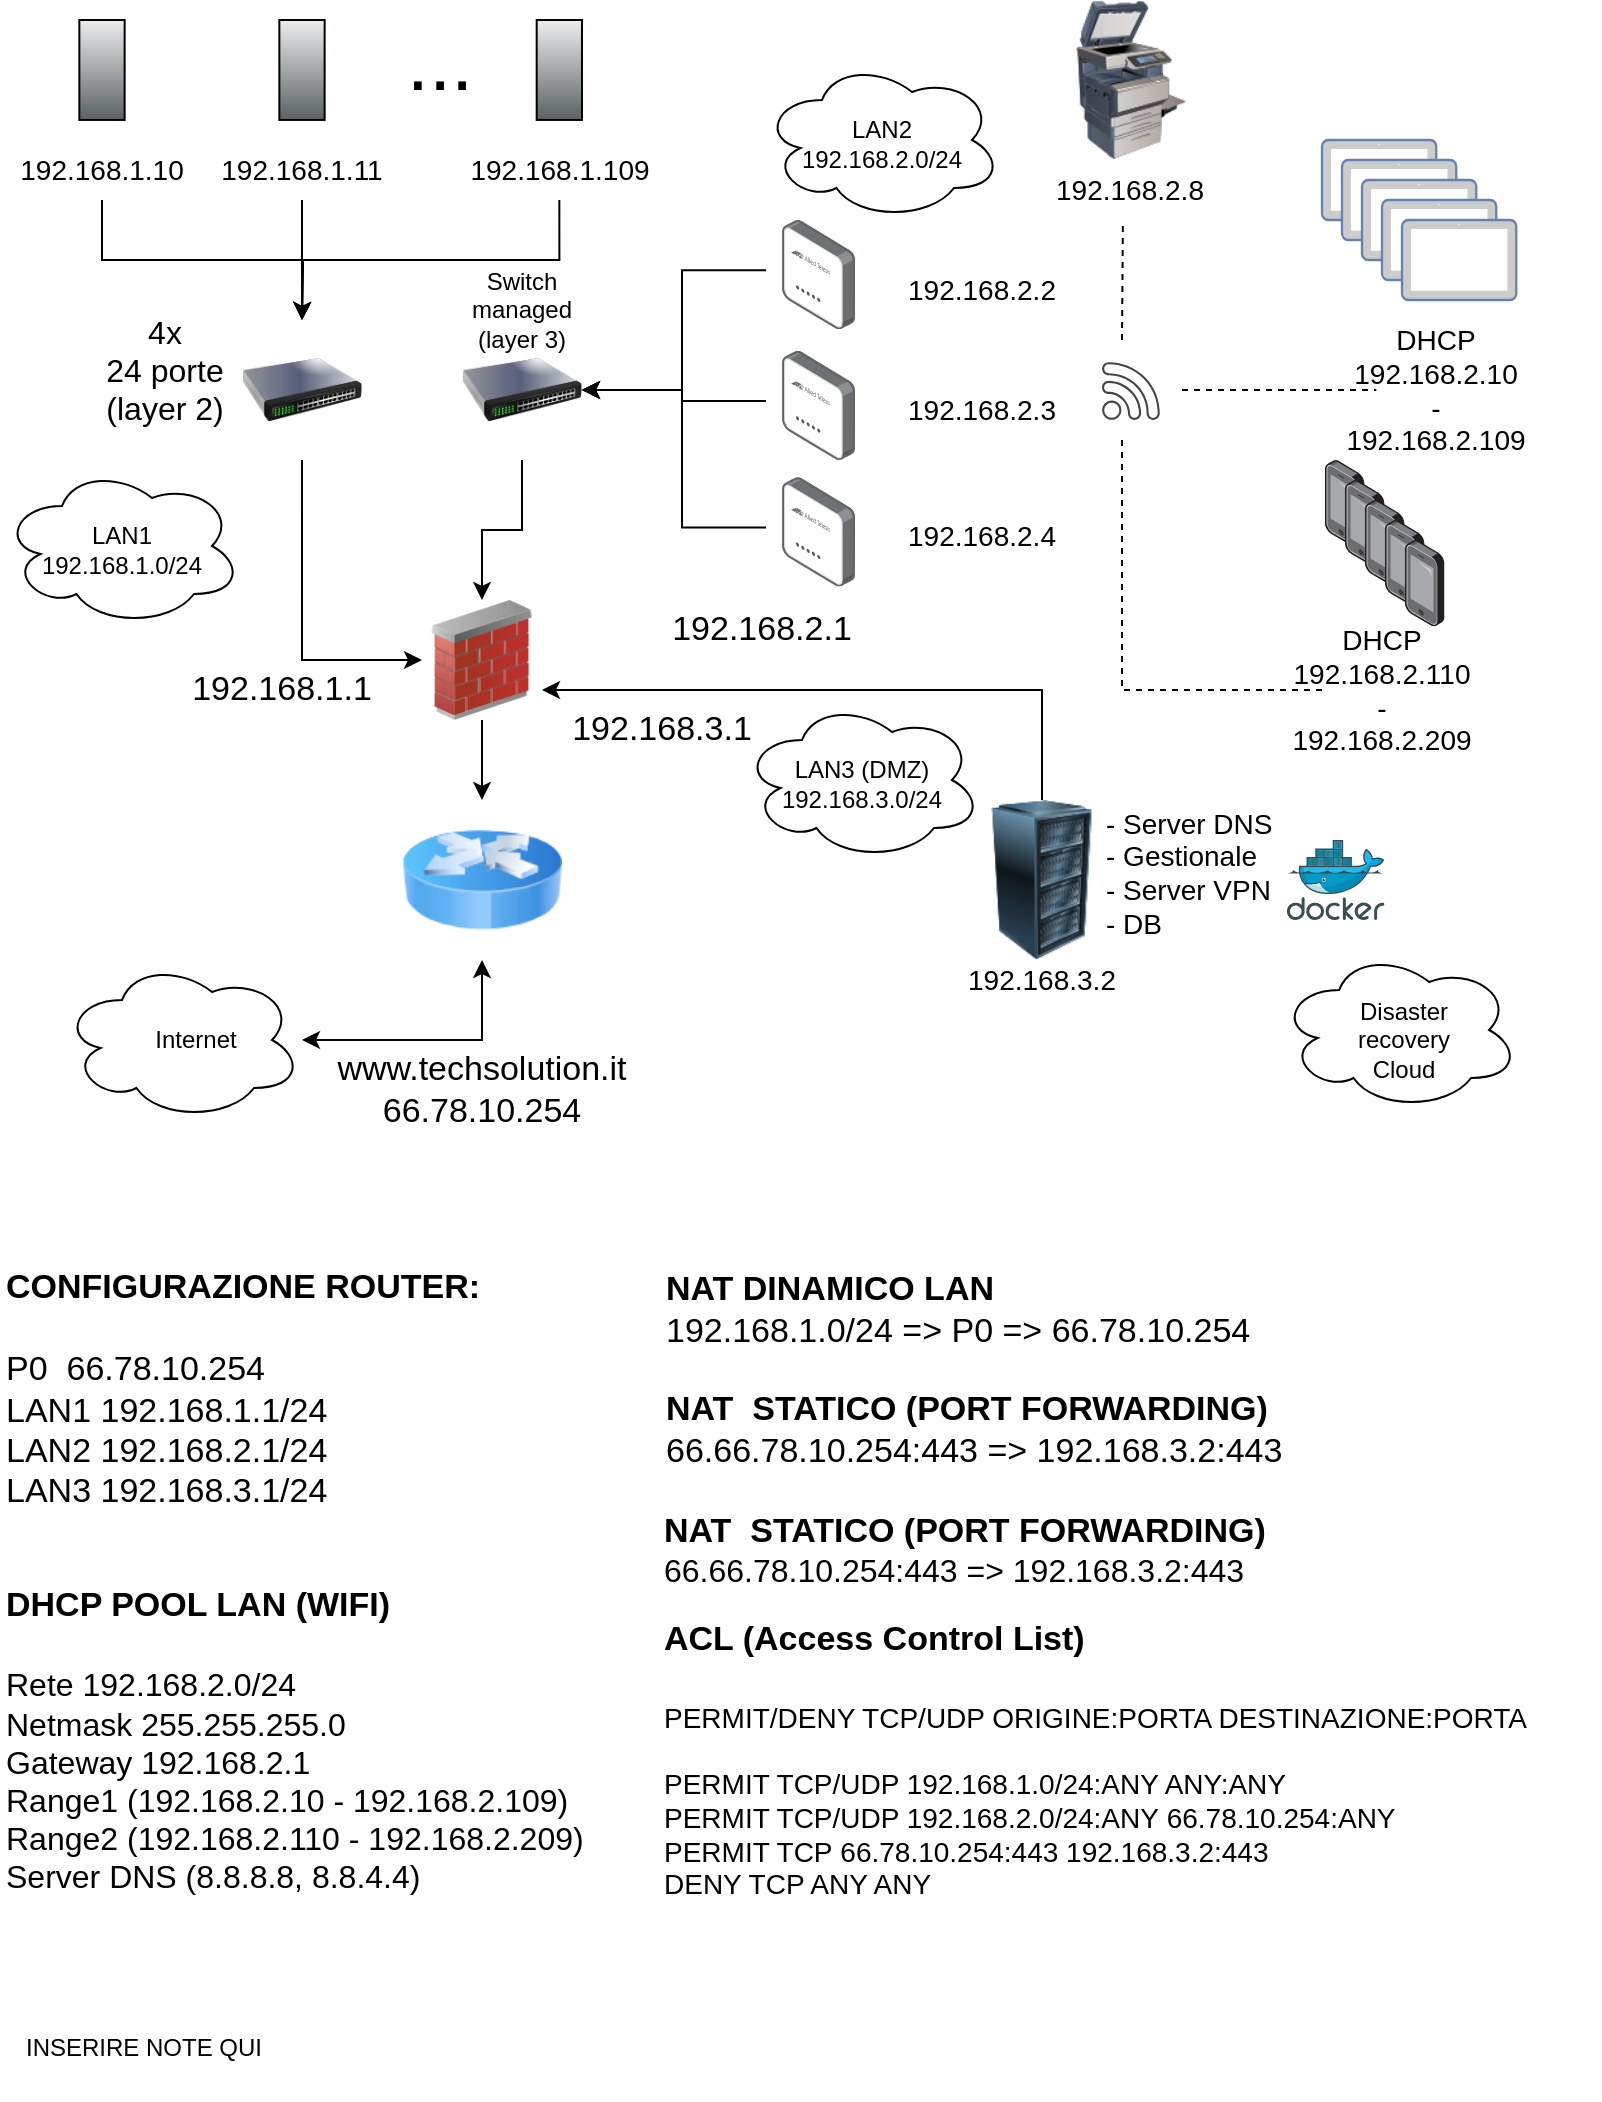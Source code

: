 <mxfile version="26.2.12">
  <diagram name="Pagina-1" id="lDa3sYO7af7ivnISboQP">
    <mxGraphModel dx="1183" dy="627" grid="1" gridSize="10" guides="1" tooltips="1" connect="1" arrows="1" fold="1" page="1" pageScale="1" pageWidth="827" pageHeight="1169" math="0" shadow="0">
      <root>
        <mxCell id="0" />
        <mxCell id="1" parent="0" />
        <mxCell id="AOQJlEqOTlSTGVziujN7-1" value="" style="shape=mxgraph.networks2.icon;aspect=fixed;fillColor=#EDEDED;strokeColor=#000000;gradientColor=#5B6163;network2IconShadow=1;network2bgFillColor=none;network2Icon=mxgraph.networks2.desktop_pc;network2IconXOffset=-0.003;network2IconYOffset=0.0;network2IconW=0.453;network2IconH=1.0;" parent="1" vertex="1">
          <mxGeometry x="48.67" y="40" width="22.65" height="49.975" as="geometry" />
        </mxCell>
        <mxCell id="AOQJlEqOTlSTGVziujN7-2" value="" style="shape=mxgraph.networks2.icon;aspect=fixed;fillColor=#EDEDED;strokeColor=#000000;gradientColor=#5B6163;network2IconShadow=1;network2bgFillColor=none;network2Icon=mxgraph.networks2.desktop_pc;network2IconXOffset=-0.003;network2IconYOffset=0.0;network2IconW=0.453;network2IconH=1.0;" parent="1" vertex="1">
          <mxGeometry x="148.67" y="40" width="22.65" height="49.975" as="geometry" />
        </mxCell>
        <mxCell id="AOQJlEqOTlSTGVziujN7-5" value="&lt;font style=&quot;font-size: 40px;&quot;&gt;...&lt;/font&gt;" style="text;html=1;align=center;verticalAlign=middle;whiteSpace=wrap;rounded=0;" parent="1" vertex="1">
          <mxGeometry x="198.67" y="40" width="60" height="40" as="geometry" />
        </mxCell>
        <mxCell id="AOQJlEqOTlSTGVziujN7-64" style="edgeStyle=orthogonalEdgeStyle;rounded=0;orthogonalLoop=1;jettySize=auto;html=1;exitX=0.5;exitY=1;exitDx=0;exitDy=0;entryX=0;entryY=0.5;entryDx=0;entryDy=0;" parent="1" source="AOQJlEqOTlSTGVziujN7-15" target="AOQJlEqOTlSTGVziujN7-24" edge="1">
          <mxGeometry relative="1" as="geometry">
            <mxPoint x="160" y="290" as="sourcePoint" />
          </mxGeometry>
        </mxCell>
        <mxCell id="AOQJlEqOTlSTGVziujN7-19" style="edgeStyle=orthogonalEdgeStyle;rounded=0;orthogonalLoop=1;jettySize=auto;html=1;exitX=0.5;exitY=1;exitDx=0;exitDy=0;" parent="1" source="AOQJlEqOTlSTGVziujN7-7" edge="1">
          <mxGeometry relative="1" as="geometry">
            <mxPoint x="160" y="190" as="targetPoint" />
          </mxGeometry>
        </mxCell>
        <mxCell id="AOQJlEqOTlSTGVziujN7-7" value="&lt;font style=&quot;font-size: 14px;&quot;&gt;192.168.1.10&lt;/font&gt;" style="text;html=1;align=center;verticalAlign=middle;whiteSpace=wrap;rounded=0;" parent="1" vertex="1">
          <mxGeometry x="30.0" y="100" width="60" height="30" as="geometry" />
        </mxCell>
        <mxCell id="AOQJlEqOTlSTGVziujN7-21" style="edgeStyle=orthogonalEdgeStyle;rounded=0;orthogonalLoop=1;jettySize=auto;html=1;exitX=0.5;exitY=1;exitDx=0;exitDy=0;" parent="1" source="AOQJlEqOTlSTGVziujN7-8" edge="1">
          <mxGeometry relative="1" as="geometry">
            <mxPoint x="160" y="190" as="targetPoint" />
          </mxGeometry>
        </mxCell>
        <mxCell id="AOQJlEqOTlSTGVziujN7-8" value="&lt;font style=&quot;font-size: 14px;&quot;&gt;192.168.1.11&lt;/font&gt;" style="text;html=1;align=center;verticalAlign=middle;whiteSpace=wrap;rounded=0;" parent="1" vertex="1">
          <mxGeometry x="130" y="100" width="60" height="30" as="geometry" />
        </mxCell>
        <mxCell id="AOQJlEqOTlSTGVziujN7-11" value="" style="shape=mxgraph.networks2.icon;aspect=fixed;fillColor=#EDEDED;strokeColor=#000000;gradientColor=#5B6163;network2IconShadow=1;network2bgFillColor=none;network2Icon=mxgraph.networks2.desktop_pc;network2IconXOffset=-0.003;network2IconYOffset=0.0;network2IconW=0.453;network2IconH=1.0;" parent="1" vertex="1">
          <mxGeometry x="277.34" y="40" width="22.65" height="49.975" as="geometry" />
        </mxCell>
        <mxCell id="AOQJlEqOTlSTGVziujN7-20" style="edgeStyle=orthogonalEdgeStyle;rounded=0;orthogonalLoop=1;jettySize=auto;html=1;exitX=0.5;exitY=1;exitDx=0;exitDy=0;" parent="1" source="AOQJlEqOTlSTGVziujN7-12" edge="1">
          <mxGeometry relative="1" as="geometry">
            <mxPoint x="160" y="190" as="targetPoint" />
          </mxGeometry>
        </mxCell>
        <mxCell id="AOQJlEqOTlSTGVziujN7-12" value="&lt;font style=&quot;font-size: 14px;&quot;&gt;192.168.1.109&lt;/font&gt;" style="text;html=1;align=center;verticalAlign=middle;whiteSpace=wrap;rounded=0;" parent="1" vertex="1">
          <mxGeometry x="258.67" y="100" width="60" height="30" as="geometry" />
        </mxCell>
        <mxCell id="AOQJlEqOTlSTGVziujN7-14" value="" style="image;html=1;image=img/lib/clip_art/networking/Router_Icon_128x128.png" parent="1" vertex="1">
          <mxGeometry x="210.0" y="430" width="80" height="80" as="geometry" />
        </mxCell>
        <mxCell id="AOQJlEqOTlSTGVziujN7-15" value="" style="image;html=1;image=img/lib/clip_art/networking/Switch_128x128.png" parent="1" vertex="1">
          <mxGeometry x="129.99" y="190" width="60" height="70" as="geometry" />
        </mxCell>
        <mxCell id="AOQJlEqOTlSTGVziujN7-96" style="edgeStyle=orthogonalEdgeStyle;rounded=0;orthogonalLoop=1;jettySize=auto;html=1;exitX=0.5;exitY=1;exitDx=0;exitDy=0;entryX=0.5;entryY=0;entryDx=0;entryDy=0;" parent="1" source="AOQJlEqOTlSTGVziujN7-24" target="AOQJlEqOTlSTGVziujN7-14" edge="1">
          <mxGeometry relative="1" as="geometry" />
        </mxCell>
        <mxCell id="AOQJlEqOTlSTGVziujN7-24" value="" style="image;html=1;image=img/lib/clip_art/networking/Firewall_02_128x128.png" parent="1" vertex="1">
          <mxGeometry x="220" y="330" width="60" height="60" as="geometry" />
        </mxCell>
        <mxCell id="AOQJlEqOTlSTGVziujN7-25" value="" style="image;html=1;image=img/lib/clip_art/computers/Printer_Commercial_128x128.png" parent="1" vertex="1">
          <mxGeometry x="534.45" y="30.0" width="80" height="80" as="geometry" />
        </mxCell>
        <mxCell id="SUYBajsiQBrYyVGW0Ti7-18" style="edgeStyle=orthogonalEdgeStyle;rounded=0;orthogonalLoop=1;jettySize=auto;html=1;exitX=0;exitY=0.46;exitDx=-8;exitDy=0;exitPerimeter=0;entryX=1;entryY=0.5;entryDx=0;entryDy=0;" edge="1" parent="1" source="AOQJlEqOTlSTGVziujN7-26" target="SUYBajsiQBrYyVGW0Ti7-17">
          <mxGeometry relative="1" as="geometry" />
        </mxCell>
        <mxCell id="AOQJlEqOTlSTGVziujN7-26" value="" style="image;points=[[0,0.46,0,-8,0]];aspect=fixed;html=1;align=center;shadow=0;dashed=0;image=img/lib/allied_telesis/wireless/Access_Point_Indoor.svg;" parent="1" vertex="1">
          <mxGeometry x="400" y="140" width="36.6" height="54.6" as="geometry" />
        </mxCell>
        <mxCell id="AOQJlEqOTlSTGVziujN7-30" value="" style="sketch=0;pointerEvents=1;shadow=0;dashed=0;html=1;strokeColor=none;fillColor=#434445;aspect=fixed;labelPosition=center;verticalLabelPosition=bottom;verticalAlign=top;align=center;outlineConnect=0;shape=mxgraph.vvd.wi_fi;" parent="1" vertex="1">
          <mxGeometry x="560" y="211.1" width="28.9" height="28.9" as="geometry" />
        </mxCell>
        <mxCell id="SUYBajsiQBrYyVGW0Ti7-19" style="edgeStyle=orthogonalEdgeStyle;rounded=0;orthogonalLoop=1;jettySize=auto;html=1;exitX=0;exitY=0.46;exitDx=-8;exitDy=0;exitPerimeter=0;entryX=1;entryY=0.5;entryDx=0;entryDy=0;" edge="1" parent="1" source="AOQJlEqOTlSTGVziujN7-31" target="SUYBajsiQBrYyVGW0Ti7-17">
          <mxGeometry relative="1" as="geometry" />
        </mxCell>
        <mxCell id="AOQJlEqOTlSTGVziujN7-31" value="" style="image;points=[[0,0.46,0,-8,0]];aspect=fixed;html=1;align=center;shadow=0;dashed=0;image=img/lib/allied_telesis/wireless/Access_Point_Indoor.svg;" parent="1" vertex="1">
          <mxGeometry x="400" y="205.4" width="36.6" height="54.6" as="geometry" />
        </mxCell>
        <mxCell id="AOQJlEqOTlSTGVziujN7-38" value="&lt;font style=&quot;font-size: 14px;&quot;&gt;192.168.2.2&lt;/font&gt;" style="text;html=1;align=center;verticalAlign=middle;whiteSpace=wrap;rounded=0;" parent="1" vertex="1">
          <mxGeometry x="460" y="160" width="80" height="30" as="geometry" />
        </mxCell>
        <mxCell id="AOQJlEqOTlSTGVziujN7-39" value="&lt;font style=&quot;font-size: 14px;&quot;&gt;192.168.2.3&lt;/font&gt;" style="text;html=1;align=center;verticalAlign=middle;whiteSpace=wrap;rounded=0;" parent="1" vertex="1">
          <mxGeometry x="460" y="220" width="80" height="30" as="geometry" />
        </mxCell>
        <mxCell id="AOQJlEqOTlSTGVziujN7-41" value="&lt;font style=&quot;font-size: 17px;&quot;&gt;192.168.2&lt;/font&gt;&lt;span style=&quot;font-size: 17px; background-color: transparent; color: light-dark(rgb(0, 0, 0), rgb(255, 255, 255));&quot;&gt;.1&lt;/span&gt;" style="text;html=1;align=center;verticalAlign=middle;whiteSpace=wrap;rounded=0;" parent="1" vertex="1">
          <mxGeometry x="360" y="330" width="60" height="30" as="geometry" />
        </mxCell>
        <mxCell id="AOQJlEqOTlSTGVziujN7-52" value="" style="fontColor=#0066CC;verticalAlign=top;verticalLabelPosition=bottom;labelPosition=center;align=center;html=1;outlineConnect=0;fillColor=#CCCCCC;strokeColor=#6881B3;gradientColor=none;gradientDirection=north;strokeWidth=2;shape=mxgraph.networks.tablet;" parent="1" vertex="1">
          <mxGeometry x="670" y="100" width="57.14" height="40" as="geometry" />
        </mxCell>
        <mxCell id="AOQJlEqOTlSTGVziujN7-57" value="&lt;font style=&quot;font-size: 14px;&quot;&gt;192.168.2.8&lt;/font&gt;" style="text;html=1;align=center;verticalAlign=middle;whiteSpace=wrap;rounded=0;" parent="1" vertex="1">
          <mxGeometry x="544.45" y="110" width="60" height="30" as="geometry" />
        </mxCell>
        <mxCell id="AOQJlEqOTlSTGVziujN7-58" value="&lt;span style=&quot;font-size: 14px;&quot;&gt;DHCP&lt;/span&gt;&lt;div&gt;&lt;span style=&quot;font-size: 14px;&quot;&gt;192.168.2.10&lt;/span&gt;&lt;/div&gt;&lt;div&gt;&lt;span style=&quot;font-size: 14px;&quot;&gt;-&lt;/span&gt;&lt;/div&gt;&lt;div&gt;&lt;span style=&quot;font-size: 14px;&quot;&gt;192.168.2.109&lt;/span&gt;&lt;/div&gt;" style="text;html=1;align=center;verticalAlign=middle;whiteSpace=wrap;rounded=0;" parent="1" vertex="1">
          <mxGeometry x="697.14" y="210" width="60" height="30" as="geometry" />
        </mxCell>
        <mxCell id="AOQJlEqOTlSTGVziujN7-95" style="edgeStyle=orthogonalEdgeStyle;rounded=0;orthogonalLoop=1;jettySize=auto;html=1;exitX=0.5;exitY=0;exitDx=0;exitDy=0;entryX=1;entryY=0.75;entryDx=0;entryDy=0;" parent="1" source="AOQJlEqOTlSTGVziujN7-59" target="AOQJlEqOTlSTGVziujN7-24" edge="1">
          <mxGeometry relative="1" as="geometry" />
        </mxCell>
        <mxCell id="AOQJlEqOTlSTGVziujN7-59" value="" style="image;html=1;image=img/lib/clip_art/computers/Server_Rack_128x128.png" parent="1" vertex="1">
          <mxGeometry x="490" y="430" width="80" height="80" as="geometry" />
        </mxCell>
        <mxCell id="AOQJlEqOTlSTGVziujN7-61" value="&lt;font style=&quot;font-size: 17px;&quot;&gt;192.168.3&lt;/font&gt;&lt;span style=&quot;font-size: 17px; background-color: transparent; color: light-dark(rgb(0, 0, 0), rgb(255, 255, 255));&quot;&gt;.1&lt;/span&gt;" style="text;html=1;align=center;verticalAlign=middle;whiteSpace=wrap;rounded=0;" parent="1" vertex="1">
          <mxGeometry x="310" y="380" width="60" height="30" as="geometry" />
        </mxCell>
        <mxCell id="AOQJlEqOTlSTGVziujN7-68" value="&lt;span style=&quot;font-size: 14px;&quot;&gt;DHCP&lt;/span&gt;&lt;div&gt;&lt;span style=&quot;font-size: 14px;&quot;&gt;192.168.2.110&lt;/span&gt;&lt;/div&gt;&lt;div&gt;&lt;span style=&quot;font-size: 14px;&quot;&gt;-&lt;/span&gt;&lt;/div&gt;&lt;div&gt;&lt;span style=&quot;font-size: 14px;&quot;&gt;192.168.2.209&lt;/span&gt;&lt;/div&gt;" style="text;html=1;align=center;verticalAlign=middle;whiteSpace=wrap;rounded=0;" parent="1" vertex="1">
          <mxGeometry x="670" y="360" width="60" height="30" as="geometry" />
        </mxCell>
        <mxCell id="AOQJlEqOTlSTGVziujN7-70" value="" style="endArrow=none;dashed=1;html=1;rounded=0;entryX=0.5;entryY=1;entryDx=0;entryDy=0;" parent="1" edge="1">
          <mxGeometry width="50" height="50" relative="1" as="geometry">
            <mxPoint x="570" y="200" as="sourcePoint" />
            <mxPoint x="570.45" y="140" as="targetPoint" />
          </mxGeometry>
        </mxCell>
        <mxCell id="AOQJlEqOTlSTGVziujN7-71" value="" style="endArrow=none;dashed=1;html=1;rounded=0;entryX=0;entryY=0.5;entryDx=0;entryDy=0;" parent="1" target="AOQJlEqOTlSTGVziujN7-58" edge="1">
          <mxGeometry width="50" height="50" relative="1" as="geometry">
            <mxPoint x="600" y="225" as="sourcePoint" />
            <mxPoint x="584" y="150" as="targetPoint" />
          </mxGeometry>
        </mxCell>
        <mxCell id="AOQJlEqOTlSTGVziujN7-72" value="" style="endArrow=none;dashed=1;html=1;rounded=0;exitX=0;exitY=0.5;exitDx=0;exitDy=0;" parent="1" source="AOQJlEqOTlSTGVziujN7-68" edge="1">
          <mxGeometry width="50" height="50" relative="1" as="geometry">
            <mxPoint x="594" y="220" as="sourcePoint" />
            <mxPoint x="570" y="250" as="targetPoint" />
            <Array as="points">
              <mxPoint x="570" y="375" />
            </Array>
          </mxGeometry>
        </mxCell>
        <mxCell id="AOQJlEqOTlSTGVziujN7-77" value="" style="fontColor=#0066CC;verticalAlign=top;verticalLabelPosition=bottom;labelPosition=center;align=center;html=1;outlineConnect=0;fillColor=#CCCCCC;strokeColor=#6881B3;gradientColor=none;gradientDirection=north;strokeWidth=2;shape=mxgraph.networks.tablet;" parent="1" vertex="1">
          <mxGeometry x="680" y="110" width="57.14" height="40" as="geometry" />
        </mxCell>
        <mxCell id="AOQJlEqOTlSTGVziujN7-78" value="" style="fontColor=#0066CC;verticalAlign=top;verticalLabelPosition=bottom;labelPosition=center;align=center;html=1;outlineConnect=0;fillColor=#CCCCCC;strokeColor=#6881B3;gradientColor=none;gradientDirection=north;strokeWidth=2;shape=mxgraph.networks.tablet;" parent="1" vertex="1">
          <mxGeometry x="690" y="120" width="57.14" height="40" as="geometry" />
        </mxCell>
        <mxCell id="AOQJlEqOTlSTGVziujN7-79" value="" style="fontColor=#0066CC;verticalAlign=top;verticalLabelPosition=bottom;labelPosition=center;align=center;html=1;outlineConnect=0;fillColor=#CCCCCC;strokeColor=#6881B3;gradientColor=none;gradientDirection=north;strokeWidth=2;shape=mxgraph.networks.tablet;" parent="1" vertex="1">
          <mxGeometry x="700" y="130" width="57.14" height="40" as="geometry" />
        </mxCell>
        <mxCell id="AOQJlEqOTlSTGVziujN7-80" value="" style="fontColor=#0066CC;verticalAlign=top;verticalLabelPosition=bottom;labelPosition=center;align=center;html=1;outlineConnect=0;fillColor=#CCCCCC;strokeColor=#6881B3;gradientColor=none;gradientDirection=north;strokeWidth=2;shape=mxgraph.networks.tablet;" parent="1" vertex="1">
          <mxGeometry x="710" y="140" width="57.14" height="40" as="geometry" />
        </mxCell>
        <mxCell id="AOQJlEqOTlSTGVziujN7-86" value="" style="image;points=[];aspect=fixed;html=1;align=center;shadow=0;dashed=0;image=img/lib/allied_telesis/computer_and_terminals/Smartphone.svg;movable=1;resizable=1;rotatable=1;deletable=1;editable=1;locked=0;connectable=1;" parent="1" vertex="1">
          <mxGeometry x="671.43" y="260" width="19.8" height="43.2" as="geometry" />
        </mxCell>
        <mxCell id="AOQJlEqOTlSTGVziujN7-89" value="" style="image;points=[];aspect=fixed;html=1;align=center;shadow=0;dashed=0;image=img/lib/allied_telesis/computer_and_terminals/Smartphone.svg;movable=1;resizable=1;rotatable=1;deletable=1;editable=1;locked=0;connectable=1;" parent="1" vertex="1">
          <mxGeometry x="681.43" y="270" width="19.8" height="43.2" as="geometry" />
        </mxCell>
        <mxCell id="AOQJlEqOTlSTGVziujN7-90" value="" style="image;points=[];aspect=fixed;html=1;align=center;shadow=0;dashed=0;image=img/lib/allied_telesis/computer_and_terminals/Smartphone.svg;movable=1;resizable=1;rotatable=1;deletable=1;editable=1;locked=0;connectable=1;" parent="1" vertex="1">
          <mxGeometry x="691.43" y="280" width="19.8" height="43.2" as="geometry" />
        </mxCell>
        <mxCell id="AOQJlEqOTlSTGVziujN7-91" value="" style="image;points=[];aspect=fixed;html=1;align=center;shadow=0;dashed=0;image=img/lib/allied_telesis/computer_and_terminals/Smartphone.svg;movable=1;resizable=1;rotatable=1;deletable=1;editable=1;locked=0;connectable=1;" parent="1" vertex="1">
          <mxGeometry x="701.43" y="290" width="19.8" height="43.2" as="geometry" />
        </mxCell>
        <mxCell id="AOQJlEqOTlSTGVziujN7-92" value="" style="image;points=[];aspect=fixed;html=1;align=center;shadow=0;dashed=0;image=img/lib/allied_telesis/computer_and_terminals/Smartphone.svg;movable=1;resizable=1;rotatable=1;deletable=1;editable=1;locked=0;connectable=1;" parent="1" vertex="1">
          <mxGeometry x="711.43" y="300" width="19.8" height="43.2" as="geometry" />
        </mxCell>
        <mxCell id="AOQJlEqOTlSTGVziujN7-98" value="" style="image;sketch=0;aspect=fixed;html=1;points=[];align=center;fontSize=12;image=img/lib/mscae/Docker.svg;" parent="1" vertex="1">
          <mxGeometry x="652.45" y="450" width="48.78" height="40" as="geometry" />
        </mxCell>
        <mxCell id="AOQJlEqOTlSTGVziujN7-101" value="&lt;span style=&quot;font-size: 14px;&quot;&gt;- Server DNS&lt;/span&gt;&lt;div&gt;&lt;span style=&quot;font-size: 14px;&quot;&gt;- Gestionale&lt;/span&gt;&lt;/div&gt;&lt;div&gt;&lt;span style=&quot;font-size: 14px;&quot;&gt;- Server VPN&lt;/span&gt;&lt;/div&gt;&lt;div&gt;&lt;span style=&quot;font-size: 14px;&quot;&gt;- DB&lt;/span&gt;&lt;/div&gt;&lt;div&gt;&lt;span style=&quot;font-size: 14px;&quot;&gt;&lt;br&gt;&lt;/span&gt;&lt;/div&gt;" style="text;html=1;align=left;verticalAlign=middle;whiteSpace=wrap;rounded=0;" parent="1" vertex="1">
          <mxGeometry x="560" y="460" width="90" height="30" as="geometry" />
        </mxCell>
        <mxCell id="AOQJlEqOTlSTGVziujN7-103" value="" style="ellipse;shape=cloud;whiteSpace=wrap;html=1;" parent="1" vertex="1">
          <mxGeometry x="40" y="510" width="120" height="80" as="geometry" />
        </mxCell>
        <mxCell id="AOQJlEqOTlSTGVziujN7-104" value="Internet" style="text;html=1;align=center;verticalAlign=middle;whiteSpace=wrap;rounded=0;" parent="1" vertex="1">
          <mxGeometry x="77.35" y="535" width="60" height="30" as="geometry" />
        </mxCell>
        <mxCell id="AOQJlEqOTlSTGVziujN7-108" value="" style="endArrow=classic;startArrow=classic;html=1;rounded=0;entryX=0.5;entryY=1;entryDx=0;entryDy=0;" parent="1" source="AOQJlEqOTlSTGVziujN7-103" target="AOQJlEqOTlSTGVziujN7-14" edge="1">
          <mxGeometry width="50" height="50" relative="1" as="geometry">
            <mxPoint x="230" y="570" as="sourcePoint" />
            <mxPoint x="280" y="520" as="targetPoint" />
            <Array as="points">
              <mxPoint x="250" y="550" />
            </Array>
          </mxGeometry>
        </mxCell>
        <mxCell id="AOQJlEqOTlSTGVziujN7-109" value="&lt;div&gt;&lt;span style=&quot;font-size: 17px;&quot;&gt;www.techsolution.it&lt;/span&gt;&lt;/div&gt;&lt;span style=&quot;font-size: 17px;&quot;&gt;66.78.10.254&lt;/span&gt;" style="text;html=1;align=center;verticalAlign=middle;whiteSpace=wrap;rounded=0;" parent="1" vertex="1">
          <mxGeometry x="220" y="560" width="60" height="30" as="geometry" />
        </mxCell>
        <mxCell id="AOQJlEqOTlSTGVziujN7-110" value="&lt;span style=&quot;font-size: 17px;&quot;&gt;&lt;b&gt;CONFIGURAZIONE ROUTER:&lt;/b&gt;&lt;/span&gt;&lt;div&gt;&lt;span style=&quot;font-size: 17px;&quot;&gt;&lt;br&gt;&lt;/span&gt;&lt;/div&gt;&lt;div style=&quot;&quot;&gt;&lt;span style=&quot;font-size: 17px;&quot;&gt;P0&amp;nbsp; 66.78.10.254&lt;/span&gt;&lt;/div&gt;&lt;div style=&quot;&quot;&gt;&lt;span style=&quot;font-size: 17px;&quot;&gt;LAN1 192.168.1.1/24&amp;nbsp;&lt;/span&gt;&lt;/div&gt;&lt;div style=&quot;&quot;&gt;&lt;span style=&quot;font-size: 17px;&quot;&gt;LAN2 192.168.2.1/24&lt;/span&gt;&lt;/div&gt;&lt;div style=&quot;&quot;&gt;&lt;span style=&quot;font-size: 17px;&quot;&gt;LAN3 192.168.3.1/24&lt;/span&gt;&lt;/div&gt;" style="text;html=1;align=left;verticalAlign=middle;whiteSpace=wrap;rounded=0;" parent="1" vertex="1">
          <mxGeometry x="10" y="650" width="240" height="150" as="geometry" />
        </mxCell>
        <mxCell id="AOQJlEqOTlSTGVziujN7-111" value="&lt;span style=&quot;font-size: 17px;&quot;&gt;&lt;b&gt;DHCP POOL LAN (WIFI)&lt;/b&gt;&lt;/span&gt;&lt;br&gt;&lt;div&gt;&lt;span style=&quot;font-size: 17px;&quot;&gt;&lt;br&gt;&lt;/span&gt;&lt;/div&gt;&lt;div style=&quot;&quot;&gt;&lt;font style=&quot;font-size: 16px;&quot;&gt;Rete 192.168.2.0/24&lt;/font&gt;&lt;/div&gt;&lt;div style=&quot;&quot;&gt;&lt;font style=&quot;font-size: 16px;&quot;&gt;Netmask 255.255.255.0&lt;/font&gt;&lt;/div&gt;&lt;div style=&quot;&quot;&gt;&lt;font style=&quot;font-size: 16px;&quot;&gt;Gateway 192.168.2.1&lt;/font&gt;&lt;/div&gt;&lt;div style=&quot;&quot;&gt;&lt;font style=&quot;font-size: 16px;&quot;&gt;Range1 (192.168.2.10 - 192.168.2.109)&lt;/font&gt;&lt;/div&gt;&lt;div style=&quot;&quot;&gt;&lt;font style=&quot;font-size: 16px;&quot;&gt;Range2 (192.168.2.110 - 192.168.2.209)&lt;/font&gt;&lt;/div&gt;&lt;div style=&quot;&quot;&gt;&lt;font style=&quot;font-size: 16px;&quot;&gt;Server DNS (8.8.8.8, 8.8.4.4)&lt;/font&gt;&lt;/div&gt;" style="text;html=1;align=left;verticalAlign=middle;whiteSpace=wrap;rounded=0;" parent="1" vertex="1">
          <mxGeometry x="10" y="770" width="380" height="260" as="geometry" />
        </mxCell>
        <mxCell id="AOQJlEqOTlSTGVziujN7-112" value="&lt;font style=&quot;font-size: 17px;&quot;&gt;192.168.1&lt;/font&gt;&lt;span style=&quot;font-size: 17px; background-color: transparent; color: light-dark(rgb(0, 0, 0), rgb(255, 255, 255));&quot;&gt;.1&lt;/span&gt;" style="text;html=1;align=center;verticalAlign=middle;whiteSpace=wrap;rounded=0;" parent="1" vertex="1">
          <mxGeometry x="120" y="360" width="60" height="30" as="geometry" />
        </mxCell>
        <mxCell id="AOQJlEqOTlSTGVziujN7-113" value="&lt;font style=&quot;font-size: 16px;&quot;&gt;4x&lt;br&gt;24 porte&lt;/font&gt;&lt;div&gt;&lt;font style=&quot;font-size: 16px;&quot;&gt;(layer 2)&lt;/font&gt;&lt;/div&gt;" style="text;html=1;align=center;verticalAlign=middle;whiteSpace=wrap;rounded=0;" parent="1" vertex="1">
          <mxGeometry x="30.0" y="200" width="122.66" height="30" as="geometry" />
        </mxCell>
        <mxCell id="SUYBajsiQBrYyVGW0Ti7-1" value="" style="ellipse;shape=cloud;whiteSpace=wrap;html=1;" vertex="1" parent="1">
          <mxGeometry x="10" y="263" width="120" height="80" as="geometry" />
        </mxCell>
        <mxCell id="SUYBajsiQBrYyVGW0Ti7-2" value="LAN1&lt;div&gt;192.168.1.0/24&lt;/div&gt;" style="text;html=1;align=center;verticalAlign=middle;whiteSpace=wrap;rounded=0;" vertex="1" parent="1">
          <mxGeometry x="20" y="290" width="100" height="30" as="geometry" />
        </mxCell>
        <mxCell id="SUYBajsiQBrYyVGW0Ti7-4" value="" style="ellipse;shape=cloud;whiteSpace=wrap;html=1;" vertex="1" parent="1">
          <mxGeometry x="390" y="60" width="120" height="80" as="geometry" />
        </mxCell>
        <mxCell id="SUYBajsiQBrYyVGW0Ti7-5" value="LAN2&lt;div&gt;192.168.2.0/24&lt;/div&gt;" style="text;html=1;align=center;verticalAlign=middle;whiteSpace=wrap;rounded=0;" vertex="1" parent="1">
          <mxGeometry x="400" y="87" width="100" height="30" as="geometry" />
        </mxCell>
        <mxCell id="SUYBajsiQBrYyVGW0Ti7-6" value="" style="ellipse;shape=cloud;whiteSpace=wrap;html=1;" vertex="1" parent="1">
          <mxGeometry x="380" y="380" width="120" height="80" as="geometry" />
        </mxCell>
        <mxCell id="SUYBajsiQBrYyVGW0Ti7-7" value="LAN3 (DMZ)&lt;div&gt;192.168.3.0/24&lt;/div&gt;" style="text;html=1;align=center;verticalAlign=middle;whiteSpace=wrap;rounded=0;" vertex="1" parent="1">
          <mxGeometry x="390" y="407" width="100" height="30" as="geometry" />
        </mxCell>
        <mxCell id="SUYBajsiQBrYyVGW0Ti7-10" value="&lt;span style=&quot;font-size: 17px;&quot;&gt;&lt;b&gt;NAT DINAMICO LAN&lt;/b&gt;&lt;/span&gt;&lt;div&gt;&lt;span style=&quot;background-color: transparent; color: light-dark(rgb(0, 0, 0), rgb(255, 255, 255)); font-size: 17px;&quot;&gt;192.168.1.0/24 =&amp;gt; P0 =&amp;gt;&amp;nbsp;&lt;/span&gt;&lt;span style=&quot;background-color: transparent; color: light-dark(rgb(0, 0, 0), rgb(255, 255, 255)); font-size: 17px; text-align: center;&quot;&gt;66.78.10.254&lt;/span&gt;&lt;/div&gt;" style="text;html=1;align=left;verticalAlign=middle;whiteSpace=wrap;rounded=0;" vertex="1" parent="1">
          <mxGeometry x="340" y="610" width="350" height="150" as="geometry" />
        </mxCell>
        <mxCell id="SUYBajsiQBrYyVGW0Ti7-12" value="Switch&lt;br&gt;managed&lt;br&gt;(layer 3)" style="text;html=1;align=center;verticalAlign=middle;whiteSpace=wrap;rounded=0;" vertex="1" parent="1">
          <mxGeometry x="214.99" y="170" width="110" height="30" as="geometry" />
        </mxCell>
        <mxCell id="SUYBajsiQBrYyVGW0Ti7-16" style="edgeStyle=orthogonalEdgeStyle;rounded=0;orthogonalLoop=1;jettySize=auto;html=1;exitX=0;exitY=0.46;exitDx=-8;exitDy=0;exitPerimeter=0;entryX=1;entryY=0.5;entryDx=0;entryDy=0;" edge="1" parent="1" source="SUYBajsiQBrYyVGW0Ti7-13" target="SUYBajsiQBrYyVGW0Ti7-17">
          <mxGeometry relative="1" as="geometry" />
        </mxCell>
        <mxCell id="SUYBajsiQBrYyVGW0Ti7-13" value="" style="image;points=[[0,0.46,0,-8,0]];aspect=fixed;html=1;align=center;shadow=0;dashed=0;image=img/lib/allied_telesis/wireless/Access_Point_Indoor.svg;" vertex="1" parent="1">
          <mxGeometry x="400" y="268.6" width="36.6" height="54.6" as="geometry" />
        </mxCell>
        <mxCell id="SUYBajsiQBrYyVGW0Ti7-14" value="&lt;font style=&quot;font-size: 14px;&quot;&gt;192.168.2.4&lt;/font&gt;" style="text;html=1;align=center;verticalAlign=middle;whiteSpace=wrap;rounded=0;" vertex="1" parent="1">
          <mxGeometry x="460" y="283.2" width="80" height="30" as="geometry" />
        </mxCell>
        <mxCell id="SUYBajsiQBrYyVGW0Ti7-20" style="edgeStyle=orthogonalEdgeStyle;rounded=0;orthogonalLoop=1;jettySize=auto;html=1;exitX=0.5;exitY=1;exitDx=0;exitDy=0;entryX=0.5;entryY=0;entryDx=0;entryDy=0;" edge="1" parent="1" source="SUYBajsiQBrYyVGW0Ti7-17" target="AOQJlEqOTlSTGVziujN7-24">
          <mxGeometry relative="1" as="geometry" />
        </mxCell>
        <mxCell id="SUYBajsiQBrYyVGW0Ti7-17" value="" style="image;html=1;image=img/lib/clip_art/networking/Switch_128x128.png" vertex="1" parent="1">
          <mxGeometry x="239.99" y="190" width="60" height="70" as="geometry" />
        </mxCell>
        <mxCell id="SUYBajsiQBrYyVGW0Ti7-21" value="&lt;span style=&quot;font-size: 17px;&quot;&gt;&lt;b&gt;NAT&amp;nbsp; STATICO (PORT FORWARDING)&lt;/b&gt;&lt;/span&gt;&lt;div&gt;&lt;span style=&quot;background-color: transparent; color: light-dark(rgb(0, 0, 0), rgb(255, 255, 255)); font-size: 17px;&quot;&gt;66.&lt;/span&gt;&lt;span style=&quot;background-color: transparent; color: light-dark(rgb(0, 0, 0), rgb(255, 255, 255)); font-size: 17px; text-align: center;&quot;&gt;66.78.10.254:443 =&amp;gt; 192.168.3.2:443&lt;/span&gt;&lt;/div&gt;" style="text;html=1;align=left;verticalAlign=middle;whiteSpace=wrap;rounded=0;" vertex="1" parent="1">
          <mxGeometry x="340" y="670" width="380" height="150" as="geometry" />
        </mxCell>
        <mxCell id="SUYBajsiQBrYyVGW0Ti7-22" value="&lt;font style=&quot;font-size: 14px;&quot;&gt;192.168.3.2&lt;/font&gt;" style="text;html=1;align=center;verticalAlign=middle;whiteSpace=wrap;rounded=0;" vertex="1" parent="1">
          <mxGeometry x="490" y="505.0" width="80" height="30" as="geometry" />
        </mxCell>
        <mxCell id="SUYBajsiQBrYyVGW0Ti7-23" value="&lt;span style=&quot;font-size: 17px;&quot;&gt;&lt;b&gt;NAT&amp;nbsp; STATICO (PORT FORWARDING)&lt;/b&gt;&lt;/span&gt;&lt;div&gt;&lt;font style=&quot;font-size: 16px;&quot;&gt;&lt;span style=&quot;background-color: transparent; color: light-dark(rgb(0, 0, 0), rgb(255, 255, 255));&quot;&gt;66.&lt;/span&gt;&lt;span style=&quot;background-color: transparent; color: light-dark(rgb(0, 0, 0), rgb(255, 255, 255)); text-align: center;&quot;&gt;66.78.10.254:443 =&amp;gt; 192.168.3.2:443&lt;/span&gt;&lt;/font&gt;&lt;/div&gt;" style="text;html=1;align=left;verticalAlign=middle;whiteSpace=wrap;rounded=0;" vertex="1" parent="1">
          <mxGeometry x="338.78" y="730" width="380" height="150" as="geometry" />
        </mxCell>
        <mxCell id="SUYBajsiQBrYyVGW0Ti7-24" value="&lt;span style=&quot;font-size: 17px;&quot;&gt;&lt;b&gt;ACL (Access Control List)&lt;/b&gt;&lt;/span&gt;&lt;div&gt;&lt;span style=&quot;font-size: 17px;&quot;&gt;&lt;b&gt;&lt;br&gt;&lt;/b&gt;&lt;/span&gt;&lt;/div&gt;&lt;div&gt;&lt;font style=&quot;font-size: 14px;&quot;&gt;PERMIT/DENY TCP/UDP ORIGINE:PORTA DESTINAZIONE:PORTA&lt;/font&gt;&lt;/div&gt;&lt;div&gt;&lt;font style=&quot;font-size: 14px;&quot;&gt;&lt;br&gt;&lt;/font&gt;&lt;/div&gt;&lt;div&gt;&lt;font style=&quot;font-size: 14px;&quot;&gt;PERMIT TCP/UDP 192.168.1.0/24:ANY ANY:ANY&lt;/font&gt;&lt;/div&gt;&lt;div&gt;&lt;font style=&quot;font-size: 14px;&quot;&gt;PERMIT TCP/UDP 192.168.2.0/24:ANY&amp;nbsp;66.78.10.254:ANY&lt;/font&gt;&lt;/div&gt;&lt;div&gt;&lt;font style=&quot;font-size: 14px;&quot;&gt;PERMIT TCP&amp;nbsp;66.78.10.254:443 192.168.3.2:443&lt;/font&gt;&lt;/div&gt;&lt;div&gt;&lt;font style=&quot;font-size: 14px;&quot;&gt;DENY TCP ANY ANY&lt;/font&gt;&lt;/div&gt;" style="text;html=1;align=left;verticalAlign=middle;whiteSpace=wrap;rounded=0;" vertex="1" parent="1">
          <mxGeometry x="338.78" y="835" width="470" height="150" as="geometry" />
        </mxCell>
        <mxCell id="SUYBajsiQBrYyVGW0Ti7-26" value="INSERIRE NOTE QUI" style="text;whiteSpace=wrap;html=1;" vertex="1" parent="1">
          <mxGeometry x="20" y="1040" width="210" height="40" as="geometry" />
        </mxCell>
        <mxCell id="SUYBajsiQBrYyVGW0Ti7-27" value="" style="ellipse;shape=cloud;whiteSpace=wrap;html=1;" vertex="1" parent="1">
          <mxGeometry x="648.57" y="505" width="120" height="80" as="geometry" />
        </mxCell>
        <mxCell id="SUYBajsiQBrYyVGW0Ti7-28" value="Disaster recovery Cloud" style="text;html=1;align=center;verticalAlign=middle;whiteSpace=wrap;rounded=0;" vertex="1" parent="1">
          <mxGeometry x="681.43" y="535" width="60" height="30" as="geometry" />
        </mxCell>
      </root>
    </mxGraphModel>
  </diagram>
</mxfile>
